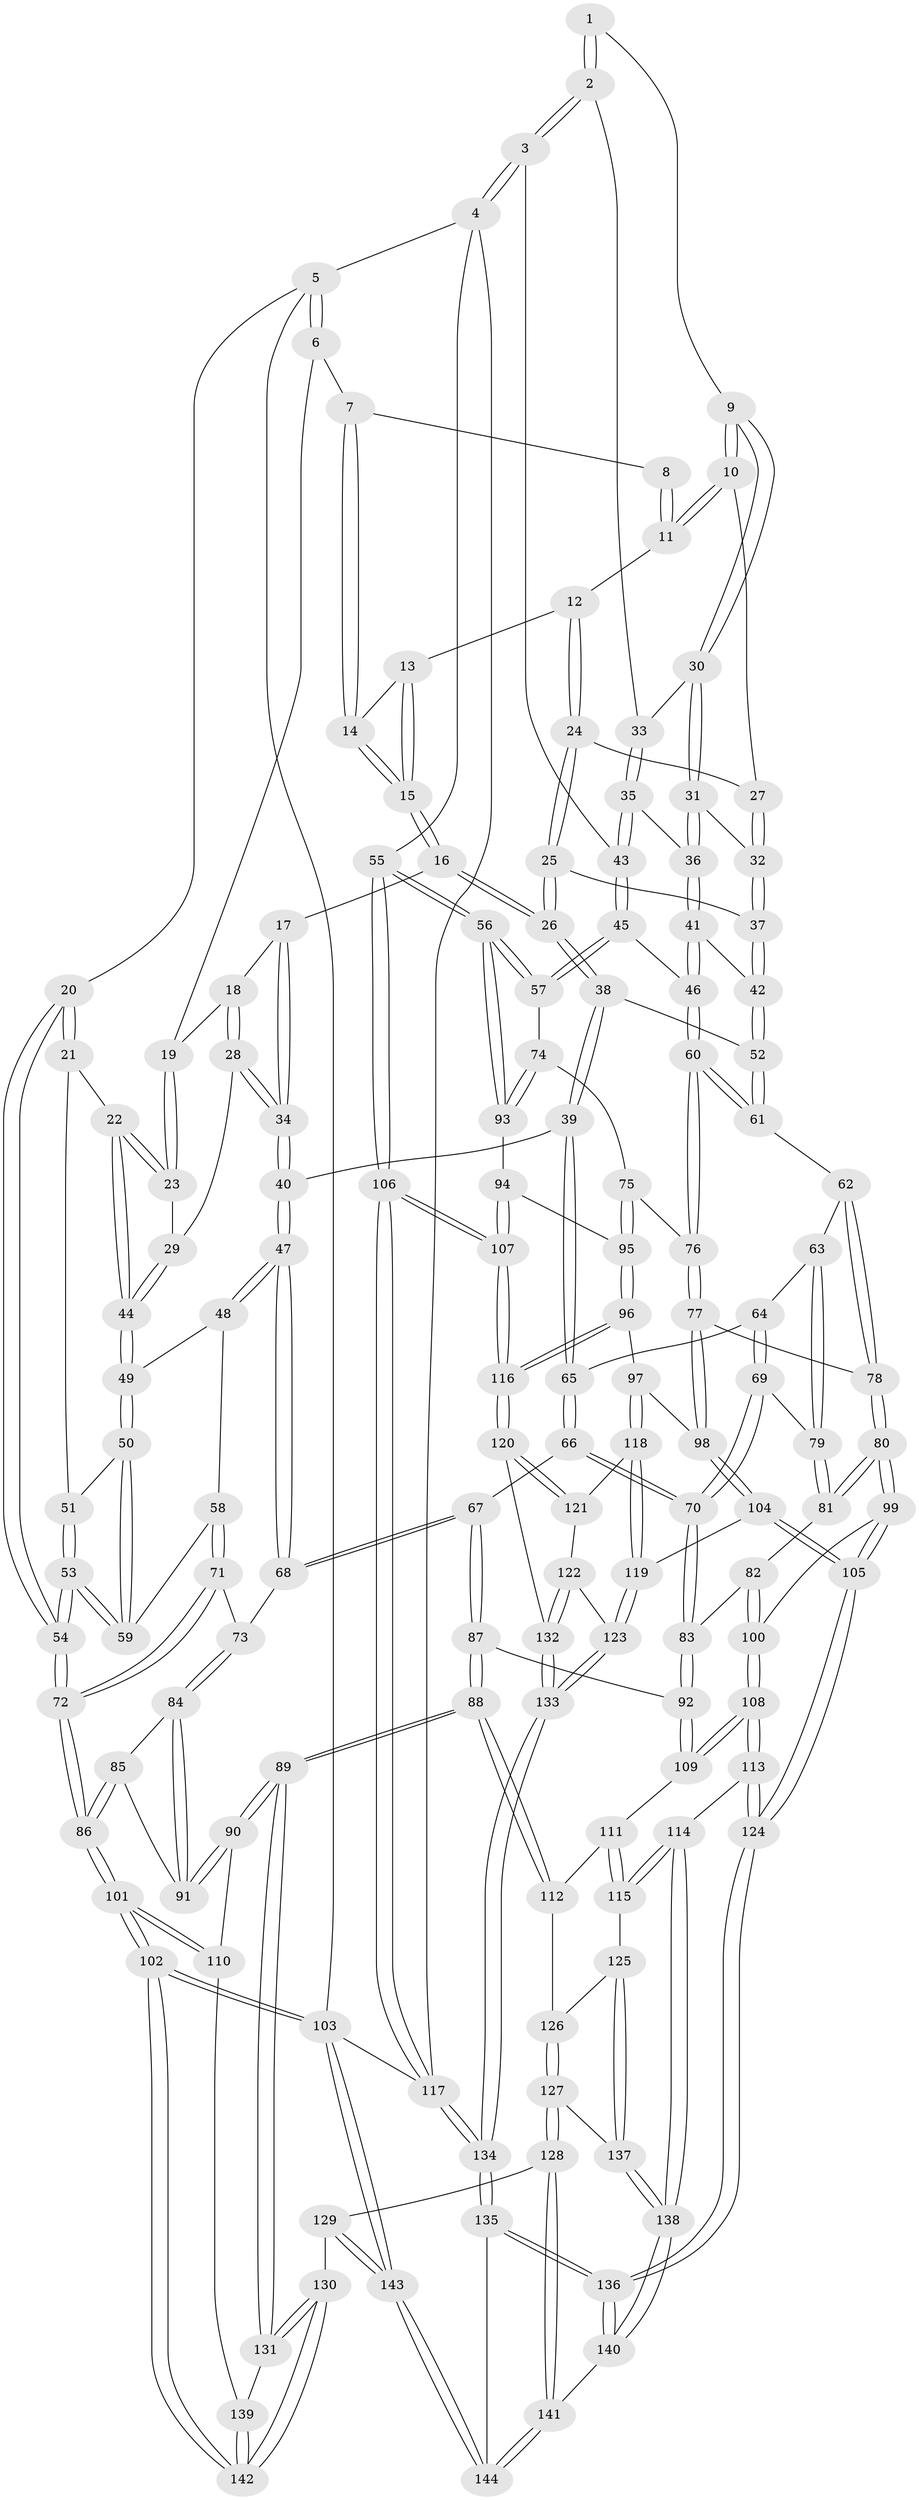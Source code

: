 // Generated by graph-tools (version 1.1) at 2025/16/03/09/25 04:16:52]
// undirected, 144 vertices, 357 edges
graph export_dot {
graph [start="1"]
  node [color=gray90,style=filled];
  1 [pos="+0.6908333476264309+0"];
  2 [pos="+1+0"];
  3 [pos="+1+0"];
  4 [pos="+1+0"];
  5 [pos="+0+0"];
  6 [pos="+0.2854851802088587+0"];
  7 [pos="+0.4549199504598193+0"];
  8 [pos="+0.6533620536094785+0"];
  9 [pos="+0.726932833898243+0.10326561163685774"];
  10 [pos="+0.7175884070304928+0.1025780924033252"];
  11 [pos="+0.6367134741466195+0.017609094978288855"];
  12 [pos="+0.618318558772132+0.07597691249225058"];
  13 [pos="+0.6086475922734554+0.07525908793479365"];
  14 [pos="+0.4875553252118432+0.03248631474447534"];
  15 [pos="+0.488750462488978+0.09240141907879916"];
  16 [pos="+0.4836637237484508+0.12616135594703837"];
  17 [pos="+0.33556460608159244+0.07878090306730806"];
  18 [pos="+0.30218908704475045+0.0032077835167284427"];
  19 [pos="+0.27695192603503616+0"];
  20 [pos="+0+0"];
  21 [pos="+0.04468434843441108+0.1528933948334216"];
  22 [pos="+0.05477697118041548+0.15364714037680957"];
  23 [pos="+0.17774702231374692+0.12325762603627964"];
  24 [pos="+0.6228666319643035+0.12236571883611376"];
  25 [pos="+0.613019882247366+0.1435354584817332"];
  26 [pos="+0.4960311210682939+0.182777997707709"];
  27 [pos="+0.6736753982315623+0.11697443913007353"];
  28 [pos="+0.25433460046209444+0.1968364693346039"];
  29 [pos="+0.2223381089277359+0.18237966227625413"];
  30 [pos="+0.7352086334819791+0.10781062705353582"];
  31 [pos="+0.7343048495726451+0.1645983672271464"];
  32 [pos="+0.7071062252107675+0.18375038462940227"];
  33 [pos="+0.8495444517967166+0.06756455243046712"];
  34 [pos="+0.33962612449565294+0.24560921251149115"];
  35 [pos="+0.8337987251721091+0.1789207378886009"];
  36 [pos="+0.7996842884085542+0.1983385463907113"];
  37 [pos="+0.6725494210749968+0.21784003367234886"];
  38 [pos="+0.47762177774698394+0.22952458308766244"];
  39 [pos="+0.4104820985080667+0.282234294509363"];
  40 [pos="+0.3624733565553078+0.2819704476434561"];
  41 [pos="+0.772430958429292+0.264276724845981"];
  42 [pos="+0.6742067612740231+0.2972581307865316"];
  43 [pos="+0.9190568681903616+0.2456480234813773"];
  44 [pos="+0.1605339633047424+0.26072232029406345"];
  45 [pos="+0.9399346419126787+0.3351134890386461"];
  46 [pos="+0.8843669195282532+0.3383402219392267"];
  47 [pos="+0.31062474339158147+0.33348570333510436"];
  48 [pos="+0.18276319653409231+0.2937786759072934"];
  49 [pos="+0.16118751152388283+0.26590445256936057"];
  50 [pos="+0.0831723593107656+0.30239785909448774"];
  51 [pos="+0.05691299594125808+0.2514531602090951"];
  52 [pos="+0.6671679867889894+0.3081151083073221"];
  53 [pos="+0+0.37008876149772313"];
  54 [pos="+0+0.4113530491218958"];
  55 [pos="+1+0.39833990949385056"];
  56 [pos="+1+0.39566719928705296"];
  57 [pos="+0.9926974870935465+0.37080421778823974"];
  58 [pos="+0.11336959542900148+0.38352754637021036"];
  59 [pos="+0.07695999430200415+0.35587347064143093"];
  60 [pos="+0.7604790504444021+0.4114851093957102"];
  61 [pos="+0.6675660606119551+0.33082234162370305"];
  62 [pos="+0.6037513959765607+0.4019322159535577"];
  63 [pos="+0.5745769681732129+0.41880413188921944"];
  64 [pos="+0.4582704534787303+0.34880099987768093"];
  65 [pos="+0.4317987212521295+0.31525340612370834"];
  66 [pos="+0.3989212113900327+0.47568224905072537"];
  67 [pos="+0.2978927771345083+0.45055800272762325"];
  68 [pos="+0.2808937466605193+0.4083088120369255"];
  69 [pos="+0.45063861843201813+0.48138343454965754"];
  70 [pos="+0.4382052174819735+0.4983364322963589"];
  71 [pos="+0.13797211067914228+0.4286133960840186"];
  72 [pos="+0+0.4611453874292275"];
  73 [pos="+0.1459136815334748+0.43843367297550195"];
  74 [pos="+0.8668216170490143+0.4992023895383173"];
  75 [pos="+0.8636981362737741+0.5009528020265748"];
  76 [pos="+0.7645093232422006+0.4868506711135658"];
  77 [pos="+0.750014193032878+0.5052227154715478"];
  78 [pos="+0.7096153939964613+0.5142623945470556"];
  79 [pos="+0.566126438844144+0.4527853803069857"];
  80 [pos="+0.6409442352663491+0.5588529434144711"];
  81 [pos="+0.56777780158393+0.46498952650376374"];
  82 [pos="+0.5181692403953871+0.5425560873474871"];
  83 [pos="+0.44316124892816644+0.5478964130690437"];
  84 [pos="+0.13695027496683124+0.4664697645404095"];
  85 [pos="+0+0.5154334341932566"];
  86 [pos="+0+0.5524765270159496"];
  87 [pos="+0.29619810875998726+0.4990347883706186"];
  88 [pos="+0.23565218659635553+0.6372684910203903"];
  89 [pos="+0.18482527170986443+0.6515101230505828"];
  90 [pos="+0.17186631359627152+0.6452787097458774"];
  91 [pos="+0.14750348334728744+0.5480898942511989"];
  92 [pos="+0.4268218827284447+0.576004309513538"];
  93 [pos="+0.950371274987521+0.556456352983103"];
  94 [pos="+0.9465984264197019+0.568941952758103"];
  95 [pos="+0.8729687570044566+0.610418707337536"];
  96 [pos="+0.8702190268496112+0.616832038718308"];
  97 [pos="+0.8312922602930193+0.6280454459241854"];
  98 [pos="+0.7659259015951+0.5620272960626345"];
  99 [pos="+0.616907141735658+0.6275411351648212"];
  100 [pos="+0.5901484293709182+0.6264908484451621"];
  101 [pos="+0+0.6008000439876972"];
  102 [pos="+0+1"];
  103 [pos="+0+1"];
  104 [pos="+0.6910903395055941+0.680664786846378"];
  105 [pos="+0.6594180422881157+0.682267260960779"];
  106 [pos="+1+0.8049504387838594"];
  107 [pos="+1+0.7342052948853892"];
  108 [pos="+0.49618867790643917+0.6646187928492657"];
  109 [pos="+0.425836616273528+0.5823756339404395"];
  110 [pos="+0.022229742098559872+0.660402358919452"];
  111 [pos="+0.4164879001661317+0.5890960319203634"];
  112 [pos="+0.28421860694263934+0.6518606914041332"];
  113 [pos="+0.47253876859037425+0.7346198802345126"];
  114 [pos="+0.46803530735506155+0.7356929019805314"];
  115 [pos="+0.39713626063016494+0.7167948838681197"];
  116 [pos="+0.9761864010388528+0.7203835684766358"];
  117 [pos="+1+1"];
  118 [pos="+0.819420793612713+0.6461996606869196"];
  119 [pos="+0.7432149129994923+0.6953824522773777"];
  120 [pos="+0.9136055302181652+0.7437424408131006"];
  121 [pos="+0.8335938991720986+0.6809222546681629"];
  122 [pos="+0.8324104789246118+0.7331503931848656"];
  123 [pos="+0.777666410143326+0.7506065763545897"];
  124 [pos="+0.6008251782967214+0.8530062069886617"];
  125 [pos="+0.3882420727059988+0.7166136412307682"];
  126 [pos="+0.2968636407397632+0.6652227465362186"];
  127 [pos="+0.3218397660606415+0.7925026195254461"];
  128 [pos="+0.28352870632243204+0.8564358656171787"];
  129 [pos="+0.2033132332814848+0.8497044025439896"];
  130 [pos="+0.20304597627458285+0.8492655159501867"];
  131 [pos="+0.19043396522258224+0.8237687959728682"];
  132 [pos="+0.9020012753418261+0.7504834366355092"];
  133 [pos="+0.7849102203184372+0.9134584045049382"];
  134 [pos="+0.7327728945945835+1"];
  135 [pos="+0.6485927017833194+1"];
  136 [pos="+0.6432937200827631+1"];
  137 [pos="+0.3577932003608643+0.7772874633758243"];
  138 [pos="+0.41203216477603144+0.8123095892239399"];
  139 [pos="+0.0585417027169442+0.8114404568759338"];
  140 [pos="+0.4110422212089159+0.8188683754106382"];
  141 [pos="+0.3273335046124522+0.8858135658035802"];
  142 [pos="+0+0.8934108741212856"];
  143 [pos="+0.01211431705105636+1"];
  144 [pos="+0.46634142486534036+1"];
  1 -- 2;
  1 -- 2;
  1 -- 9;
  2 -- 3;
  2 -- 3;
  2 -- 33;
  3 -- 4;
  3 -- 4;
  3 -- 43;
  4 -- 5;
  4 -- 55;
  4 -- 117;
  5 -- 6;
  5 -- 6;
  5 -- 20;
  5 -- 103;
  6 -- 7;
  6 -- 19;
  7 -- 8;
  7 -- 14;
  7 -- 14;
  8 -- 11;
  8 -- 11;
  9 -- 10;
  9 -- 10;
  9 -- 30;
  9 -- 30;
  10 -- 11;
  10 -- 11;
  10 -- 27;
  11 -- 12;
  12 -- 13;
  12 -- 24;
  12 -- 24;
  13 -- 14;
  13 -- 15;
  13 -- 15;
  14 -- 15;
  14 -- 15;
  15 -- 16;
  15 -- 16;
  16 -- 17;
  16 -- 26;
  16 -- 26;
  17 -- 18;
  17 -- 34;
  17 -- 34;
  18 -- 19;
  18 -- 28;
  18 -- 28;
  19 -- 23;
  19 -- 23;
  20 -- 21;
  20 -- 21;
  20 -- 54;
  20 -- 54;
  21 -- 22;
  21 -- 51;
  22 -- 23;
  22 -- 23;
  22 -- 44;
  22 -- 44;
  23 -- 29;
  24 -- 25;
  24 -- 25;
  24 -- 27;
  25 -- 26;
  25 -- 26;
  25 -- 37;
  26 -- 38;
  26 -- 38;
  27 -- 32;
  27 -- 32;
  28 -- 29;
  28 -- 34;
  28 -- 34;
  29 -- 44;
  29 -- 44;
  30 -- 31;
  30 -- 31;
  30 -- 33;
  31 -- 32;
  31 -- 36;
  31 -- 36;
  32 -- 37;
  32 -- 37;
  33 -- 35;
  33 -- 35;
  34 -- 40;
  34 -- 40;
  35 -- 36;
  35 -- 43;
  35 -- 43;
  36 -- 41;
  36 -- 41;
  37 -- 42;
  37 -- 42;
  38 -- 39;
  38 -- 39;
  38 -- 52;
  39 -- 40;
  39 -- 65;
  39 -- 65;
  40 -- 47;
  40 -- 47;
  41 -- 42;
  41 -- 46;
  41 -- 46;
  42 -- 52;
  42 -- 52;
  43 -- 45;
  43 -- 45;
  44 -- 49;
  44 -- 49;
  45 -- 46;
  45 -- 57;
  45 -- 57;
  46 -- 60;
  46 -- 60;
  47 -- 48;
  47 -- 48;
  47 -- 68;
  47 -- 68;
  48 -- 49;
  48 -- 58;
  49 -- 50;
  49 -- 50;
  50 -- 51;
  50 -- 59;
  50 -- 59;
  51 -- 53;
  51 -- 53;
  52 -- 61;
  52 -- 61;
  53 -- 54;
  53 -- 54;
  53 -- 59;
  53 -- 59;
  54 -- 72;
  54 -- 72;
  55 -- 56;
  55 -- 56;
  55 -- 106;
  55 -- 106;
  56 -- 57;
  56 -- 57;
  56 -- 93;
  56 -- 93;
  57 -- 74;
  58 -- 59;
  58 -- 71;
  58 -- 71;
  60 -- 61;
  60 -- 61;
  60 -- 76;
  60 -- 76;
  61 -- 62;
  62 -- 63;
  62 -- 78;
  62 -- 78;
  63 -- 64;
  63 -- 79;
  63 -- 79;
  64 -- 65;
  64 -- 69;
  64 -- 69;
  65 -- 66;
  65 -- 66;
  66 -- 67;
  66 -- 70;
  66 -- 70;
  67 -- 68;
  67 -- 68;
  67 -- 87;
  67 -- 87;
  68 -- 73;
  69 -- 70;
  69 -- 70;
  69 -- 79;
  70 -- 83;
  70 -- 83;
  71 -- 72;
  71 -- 72;
  71 -- 73;
  72 -- 86;
  72 -- 86;
  73 -- 84;
  73 -- 84;
  74 -- 75;
  74 -- 93;
  74 -- 93;
  75 -- 76;
  75 -- 95;
  75 -- 95;
  76 -- 77;
  76 -- 77;
  77 -- 78;
  77 -- 98;
  77 -- 98;
  78 -- 80;
  78 -- 80;
  79 -- 81;
  79 -- 81;
  80 -- 81;
  80 -- 81;
  80 -- 99;
  80 -- 99;
  81 -- 82;
  82 -- 83;
  82 -- 100;
  82 -- 100;
  83 -- 92;
  83 -- 92;
  84 -- 85;
  84 -- 91;
  84 -- 91;
  85 -- 86;
  85 -- 86;
  85 -- 91;
  86 -- 101;
  86 -- 101;
  87 -- 88;
  87 -- 88;
  87 -- 92;
  88 -- 89;
  88 -- 89;
  88 -- 112;
  88 -- 112;
  89 -- 90;
  89 -- 90;
  89 -- 131;
  89 -- 131;
  90 -- 91;
  90 -- 91;
  90 -- 110;
  92 -- 109;
  92 -- 109;
  93 -- 94;
  94 -- 95;
  94 -- 107;
  94 -- 107;
  95 -- 96;
  95 -- 96;
  96 -- 97;
  96 -- 116;
  96 -- 116;
  97 -- 98;
  97 -- 118;
  97 -- 118;
  98 -- 104;
  98 -- 104;
  99 -- 100;
  99 -- 105;
  99 -- 105;
  100 -- 108;
  100 -- 108;
  101 -- 102;
  101 -- 102;
  101 -- 110;
  101 -- 110;
  102 -- 103;
  102 -- 103;
  102 -- 142;
  102 -- 142;
  103 -- 143;
  103 -- 143;
  103 -- 117;
  104 -- 105;
  104 -- 105;
  104 -- 119;
  105 -- 124;
  105 -- 124;
  106 -- 107;
  106 -- 107;
  106 -- 117;
  106 -- 117;
  107 -- 116;
  107 -- 116;
  108 -- 109;
  108 -- 109;
  108 -- 113;
  108 -- 113;
  109 -- 111;
  110 -- 139;
  111 -- 112;
  111 -- 115;
  111 -- 115;
  112 -- 126;
  113 -- 114;
  113 -- 124;
  113 -- 124;
  114 -- 115;
  114 -- 115;
  114 -- 138;
  114 -- 138;
  115 -- 125;
  116 -- 120;
  116 -- 120;
  117 -- 134;
  117 -- 134;
  118 -- 119;
  118 -- 119;
  118 -- 121;
  119 -- 123;
  119 -- 123;
  120 -- 121;
  120 -- 121;
  120 -- 132;
  121 -- 122;
  122 -- 123;
  122 -- 132;
  122 -- 132;
  123 -- 133;
  123 -- 133;
  124 -- 136;
  124 -- 136;
  125 -- 126;
  125 -- 137;
  125 -- 137;
  126 -- 127;
  126 -- 127;
  127 -- 128;
  127 -- 128;
  127 -- 137;
  128 -- 129;
  128 -- 141;
  128 -- 141;
  129 -- 130;
  129 -- 143;
  129 -- 143;
  130 -- 131;
  130 -- 131;
  130 -- 142;
  130 -- 142;
  131 -- 139;
  132 -- 133;
  132 -- 133;
  133 -- 134;
  133 -- 134;
  134 -- 135;
  134 -- 135;
  135 -- 136;
  135 -- 136;
  135 -- 144;
  136 -- 140;
  136 -- 140;
  137 -- 138;
  137 -- 138;
  138 -- 140;
  138 -- 140;
  139 -- 142;
  139 -- 142;
  140 -- 141;
  141 -- 144;
  141 -- 144;
  143 -- 144;
  143 -- 144;
}
